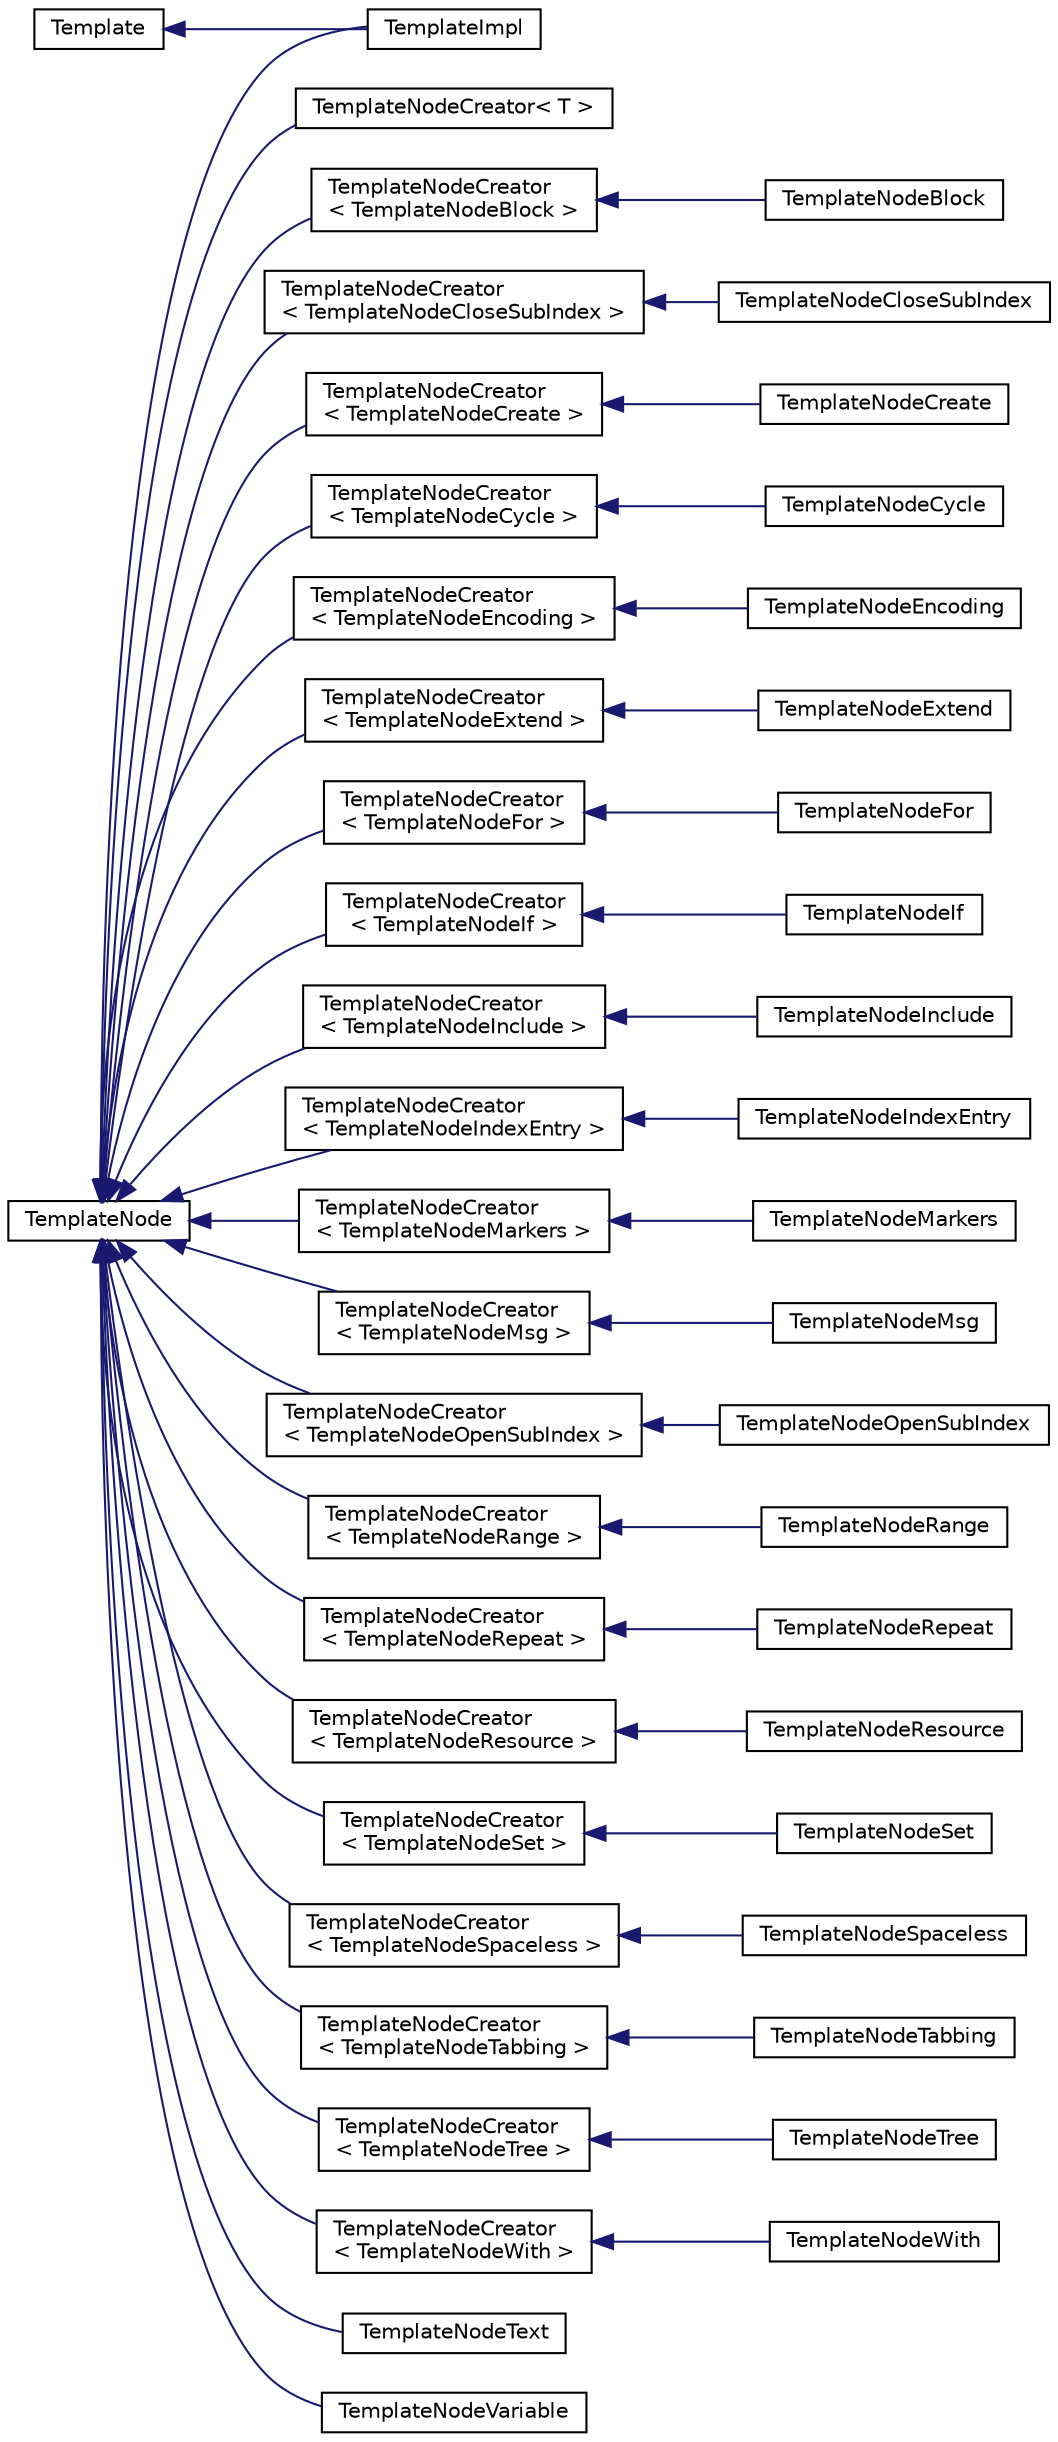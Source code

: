 digraph "Graphical Class Hierarchy"
{
 // INTERACTIVE_SVG=YES
 // LATEX_PDF_SIZE
  edge [fontname="Helvetica",fontsize="10",labelfontname="Helvetica",labelfontsize="10"];
  node [fontname="Helvetica",fontsize="10",shape=record];
  rankdir="LR";
  Node233 [label="Template",height=0.2,width=0.4,color="black", fillcolor="white", style="filled",URL="$d5/de9/class_template.html",tooltip="Abstract interface for a template."];
  Node233 -> Node1 [dir="back",color="midnightblue",fontsize="10",style="solid",fontname="Helvetica"];
  Node1 [label="TemplateImpl",height=0.2,width=0.4,color="black", fillcolor="white", style="filled",URL="$d6/d07/class_template_impl.html",tooltip="Internal class representing the implementation of a template."];
  Node0 [label="TemplateNode",height=0.2,width=0.4,color="black", fillcolor="white", style="filled",URL="$d6/d53/class_template_node.html",tooltip="Base class of all nodes in a template's AST."];
  Node0 -> Node1 [dir="back",color="midnightblue",fontsize="10",style="solid",fontname="Helvetica"];
  Node0 -> Node2 [dir="back",color="midnightblue",fontsize="10",style="solid",fontname="Helvetica"];
  Node2 [label="TemplateNodeCreator\< T \>",height=0.2,width=0.4,color="black", fillcolor="white", style="filled",URL="$d8/d78/class_template_node_creator.html",tooltip="Helper class for creating template AST tag nodes and returning the template for a given node."];
  Node0 -> Node3 [dir="back",color="midnightblue",fontsize="10",style="solid",fontname="Helvetica"];
  Node3 [label="TemplateNodeCreator\l\< TemplateNodeBlock \>",height=0.2,width=0.4,color="black", fillcolor="white", style="filled",URL="$d8/d78/class_template_node_creator.html",tooltip=" "];
  Node3 -> Node4 [dir="back",color="midnightblue",fontsize="10",style="solid",fontname="Helvetica"];
  Node4 [label="TemplateNodeBlock",height=0.2,width=0.4,color="black", fillcolor="white", style="filled",URL="$d2/de0/class_template_node_block.html",tooltip="Class representing a 'block' tag in a template."];
  Node0 -> Node5 [dir="back",color="midnightblue",fontsize="10",style="solid",fontname="Helvetica"];
  Node5 [label="TemplateNodeCreator\l\< TemplateNodeCloseSubIndex \>",height=0.2,width=0.4,color="black", fillcolor="white", style="filled",URL="$d8/d78/class_template_node_creator.html",tooltip=" "];
  Node5 -> Node6 [dir="back",color="midnightblue",fontsize="10",style="solid",fontname="Helvetica"];
  Node6 [label="TemplateNodeCloseSubIndex",height=0.2,width=0.4,color="black", fillcolor="white", style="filled",URL="$dd/dff/class_template_node_close_sub_index.html",tooltip="Class representing an 'closesubindex' tag in a template."];
  Node0 -> Node7 [dir="back",color="midnightblue",fontsize="10",style="solid",fontname="Helvetica"];
  Node7 [label="TemplateNodeCreator\l\< TemplateNodeCreate \>",height=0.2,width=0.4,color="black", fillcolor="white", style="filled",URL="$d8/d78/class_template_node_creator.html",tooltip=" "];
  Node7 -> Node8 [dir="back",color="midnightblue",fontsize="10",style="solid",fontname="Helvetica"];
  Node8 [label="TemplateNodeCreate",height=0.2,width=0.4,color="black", fillcolor="white", style="filled",URL="$d5/dcd/class_template_node_create.html",tooltip="Class representing an 'create' tag in a template."];
  Node0 -> Node9 [dir="back",color="midnightblue",fontsize="10",style="solid",fontname="Helvetica"];
  Node9 [label="TemplateNodeCreator\l\< TemplateNodeCycle \>",height=0.2,width=0.4,color="black", fillcolor="white", style="filled",URL="$d8/d78/class_template_node_creator.html",tooltip=" "];
  Node9 -> Node10 [dir="back",color="midnightblue",fontsize="10",style="solid",fontname="Helvetica"];
  Node10 [label="TemplateNodeCycle",height=0.2,width=0.4,color="black", fillcolor="white", style="filled",URL="$d3/d37/class_template_node_cycle.html",tooltip="Class representing an 'cycle' tag in a template."];
  Node0 -> Node11 [dir="back",color="midnightblue",fontsize="10",style="solid",fontname="Helvetica"];
  Node11 [label="TemplateNodeCreator\l\< TemplateNodeEncoding \>",height=0.2,width=0.4,color="black", fillcolor="white", style="filled",URL="$d8/d78/class_template_node_creator.html",tooltip=" "];
  Node11 -> Node12 [dir="back",color="midnightblue",fontsize="10",style="solid",fontname="Helvetica"];
  Node12 [label="TemplateNodeEncoding",height=0.2,width=0.4,color="black", fillcolor="white", style="filled",URL="$d3/d38/class_template_node_encoding.html",tooltip="Class representing the 'encoding' tag in a template."];
  Node0 -> Node13 [dir="back",color="midnightblue",fontsize="10",style="solid",fontname="Helvetica"];
  Node13 [label="TemplateNodeCreator\l\< TemplateNodeExtend \>",height=0.2,width=0.4,color="black", fillcolor="white", style="filled",URL="$d8/d78/class_template_node_creator.html",tooltip=" "];
  Node13 -> Node14 [dir="back",color="midnightblue",fontsize="10",style="solid",fontname="Helvetica"];
  Node14 [label="TemplateNodeExtend",height=0.2,width=0.4,color="black", fillcolor="white", style="filled",URL="$d0/d21/class_template_node_extend.html",tooltip="Class representing a 'extend' tag in a template."];
  Node0 -> Node15 [dir="back",color="midnightblue",fontsize="10",style="solid",fontname="Helvetica"];
  Node15 [label="TemplateNodeCreator\l\< TemplateNodeFor \>",height=0.2,width=0.4,color="black", fillcolor="white", style="filled",URL="$d8/d78/class_template_node_creator.html",tooltip=" "];
  Node15 -> Node16 [dir="back",color="midnightblue",fontsize="10",style="solid",fontname="Helvetica"];
  Node16 [label="TemplateNodeFor",height=0.2,width=0.4,color="black", fillcolor="white", style="filled",URL="$d5/da1/class_template_node_for.html",tooltip="Class representing a 'for' tag in a template."];
  Node0 -> Node17 [dir="back",color="midnightblue",fontsize="10",style="solid",fontname="Helvetica"];
  Node17 [label="TemplateNodeCreator\l\< TemplateNodeIf \>",height=0.2,width=0.4,color="black", fillcolor="white", style="filled",URL="$d8/d78/class_template_node_creator.html",tooltip=" "];
  Node17 -> Node18 [dir="back",color="midnightblue",fontsize="10",style="solid",fontname="Helvetica"];
  Node18 [label="TemplateNodeIf",height=0.2,width=0.4,color="black", fillcolor="white", style="filled",URL="$d8/d38/class_template_node_if.html",tooltip="Class representing an 'if' tag in a template."];
  Node0 -> Node19 [dir="back",color="midnightblue",fontsize="10",style="solid",fontname="Helvetica"];
  Node19 [label="TemplateNodeCreator\l\< TemplateNodeInclude \>",height=0.2,width=0.4,color="black", fillcolor="white", style="filled",URL="$d8/d78/class_template_node_creator.html",tooltip=" "];
  Node19 -> Node20 [dir="back",color="midnightblue",fontsize="10",style="solid",fontname="Helvetica"];
  Node20 [label="TemplateNodeInclude",height=0.2,width=0.4,color="black", fillcolor="white", style="filled",URL="$da/d4b/class_template_node_include.html",tooltip="Class representing an 'include' tag in a template."];
  Node0 -> Node21 [dir="back",color="midnightblue",fontsize="10",style="solid",fontname="Helvetica"];
  Node21 [label="TemplateNodeCreator\l\< TemplateNodeIndexEntry \>",height=0.2,width=0.4,color="black", fillcolor="white", style="filled",URL="$d8/d78/class_template_node_creator.html",tooltip=" "];
  Node21 -> Node22 [dir="back",color="midnightblue",fontsize="10",style="solid",fontname="Helvetica"];
  Node22 [label="TemplateNodeIndexEntry",height=0.2,width=0.4,color="black", fillcolor="white", style="filled",URL="$da/ddd/class_template_node_index_entry.html",tooltip="Class representing an 'indexentry' tag in a template."];
  Node0 -> Node23 [dir="back",color="midnightblue",fontsize="10",style="solid",fontname="Helvetica"];
  Node23 [label="TemplateNodeCreator\l\< TemplateNodeMarkers \>",height=0.2,width=0.4,color="black", fillcolor="white", style="filled",URL="$d8/d78/class_template_node_creator.html",tooltip=" "];
  Node23 -> Node24 [dir="back",color="midnightblue",fontsize="10",style="solid",fontname="Helvetica"];
  Node24 [label="TemplateNodeMarkers",height=0.2,width=0.4,color="black", fillcolor="white", style="filled",URL="$d9/d8f/class_template_node_markers.html",tooltip="Class representing an 'markers' tag in a template."];
  Node0 -> Node25 [dir="back",color="midnightblue",fontsize="10",style="solid",fontname="Helvetica"];
  Node25 [label="TemplateNodeCreator\l\< TemplateNodeMsg \>",height=0.2,width=0.4,color="black", fillcolor="white", style="filled",URL="$d8/d78/class_template_node_creator.html",tooltip=" "];
  Node25 -> Node26 [dir="back",color="midnightblue",fontsize="10",style="solid",fontname="Helvetica"];
  Node26 [label="TemplateNodeMsg",height=0.2,width=0.4,color="black", fillcolor="white", style="filled",URL="$d4/d50/class_template_node_msg.html",tooltip="Class representing an 'markers' tag in a template."];
  Node0 -> Node27 [dir="back",color="midnightblue",fontsize="10",style="solid",fontname="Helvetica"];
  Node27 [label="TemplateNodeCreator\l\< TemplateNodeOpenSubIndex \>",height=0.2,width=0.4,color="black", fillcolor="white", style="filled",URL="$d8/d78/class_template_node_creator.html",tooltip=" "];
  Node27 -> Node28 [dir="back",color="midnightblue",fontsize="10",style="solid",fontname="Helvetica"];
  Node28 [label="TemplateNodeOpenSubIndex",height=0.2,width=0.4,color="black", fillcolor="white", style="filled",URL="$d6/d20/class_template_node_open_sub_index.html",tooltip="Class representing an 'opensubindex' tag in a template."];
  Node0 -> Node29 [dir="back",color="midnightblue",fontsize="10",style="solid",fontname="Helvetica"];
  Node29 [label="TemplateNodeCreator\l\< TemplateNodeRange \>",height=0.2,width=0.4,color="black", fillcolor="white", style="filled",URL="$d8/d78/class_template_node_creator.html",tooltip=" "];
  Node29 -> Node30 [dir="back",color="midnightblue",fontsize="10",style="solid",fontname="Helvetica"];
  Node30 [label="TemplateNodeRange",height=0.2,width=0.4,color="black", fillcolor="white", style="filled",URL="$d6/d83/class_template_node_range.html",tooltip="Class representing a 'range' tag in a template."];
  Node0 -> Node31 [dir="back",color="midnightblue",fontsize="10",style="solid",fontname="Helvetica"];
  Node31 [label="TemplateNodeCreator\l\< TemplateNodeRepeat \>",height=0.2,width=0.4,color="black", fillcolor="white", style="filled",URL="$d8/d78/class_template_node_creator.html",tooltip=" "];
  Node31 -> Node32 [dir="back",color="midnightblue",fontsize="10",style="solid",fontname="Helvetica"];
  Node32 [label="TemplateNodeRepeat",height=0.2,width=0.4,color="black", fillcolor="white", style="filled",URL="$db/d54/class_template_node_repeat.html",tooltip="Class representing a 'for' tag in a template."];
  Node0 -> Node33 [dir="back",color="midnightblue",fontsize="10",style="solid",fontname="Helvetica"];
  Node33 [label="TemplateNodeCreator\l\< TemplateNodeResource \>",height=0.2,width=0.4,color="black", fillcolor="white", style="filled",URL="$d8/d78/class_template_node_creator.html",tooltip=" "];
  Node33 -> Node34 [dir="back",color="midnightblue",fontsize="10",style="solid",fontname="Helvetica"];
  Node34 [label="TemplateNodeResource",height=0.2,width=0.4,color="black", fillcolor="white", style="filled",URL="$d8/d57/class_template_node_resource.html",tooltip="Class representing an 'markers' tag in a template."];
  Node0 -> Node35 [dir="back",color="midnightblue",fontsize="10",style="solid",fontname="Helvetica"];
  Node35 [label="TemplateNodeCreator\l\< TemplateNodeSet \>",height=0.2,width=0.4,color="black", fillcolor="white", style="filled",URL="$d8/d78/class_template_node_creator.html",tooltip=" "];
  Node35 -> Node36 [dir="back",color="midnightblue",fontsize="10",style="solid",fontname="Helvetica"];
  Node36 [label="TemplateNodeSet",height=0.2,width=0.4,color="black", fillcolor="white", style="filled",URL="$d3/d86/class_template_node_set.html",tooltip="Class representing an 'set' tag in a template."];
  Node0 -> Node37 [dir="back",color="midnightblue",fontsize="10",style="solid",fontname="Helvetica"];
  Node37 [label="TemplateNodeCreator\l\< TemplateNodeSpaceless \>",height=0.2,width=0.4,color="black", fillcolor="white", style="filled",URL="$d8/d78/class_template_node_creator.html",tooltip=" "];
  Node37 -> Node38 [dir="back",color="midnightblue",fontsize="10",style="solid",fontname="Helvetica"];
  Node38 [label="TemplateNodeSpaceless",height=0.2,width=0.4,color="black", fillcolor="white", style="filled",URL="$df/dc6/class_template_node_spaceless.html",tooltip="Class representing an 'spaceless' tag in a template."];
  Node0 -> Node39 [dir="back",color="midnightblue",fontsize="10",style="solid",fontname="Helvetica"];
  Node39 [label="TemplateNodeCreator\l\< TemplateNodeTabbing \>",height=0.2,width=0.4,color="black", fillcolor="white", style="filled",URL="$d8/d78/class_template_node_creator.html",tooltip=" "];
  Node39 -> Node40 [dir="back",color="midnightblue",fontsize="10",style="solid",fontname="Helvetica"];
  Node40 [label="TemplateNodeTabbing",height=0.2,width=0.4,color="black", fillcolor="white", style="filled",URL="$da/da1/class_template_node_tabbing.html",tooltip="Class representing an 'tabbing' tag in a template."];
  Node0 -> Node41 [dir="back",color="midnightblue",fontsize="10",style="solid",fontname="Helvetica"];
  Node41 [label="TemplateNodeCreator\l\< TemplateNodeTree \>",height=0.2,width=0.4,color="black", fillcolor="white", style="filled",URL="$d8/d78/class_template_node_creator.html",tooltip=" "];
  Node41 -> Node42 [dir="back",color="midnightblue",fontsize="10",style="solid",fontname="Helvetica"];
  Node42 [label="TemplateNodeTree",height=0.2,width=0.4,color="black", fillcolor="white", style="filled",URL="$d8/d31/class_template_node_tree.html",tooltip="Class representing an 'tree' tag in a template."];
  Node0 -> Node43 [dir="back",color="midnightblue",fontsize="10",style="solid",fontname="Helvetica"];
  Node43 [label="TemplateNodeCreator\l\< TemplateNodeWith \>",height=0.2,width=0.4,color="black", fillcolor="white", style="filled",URL="$d8/d78/class_template_node_creator.html",tooltip=" "];
  Node43 -> Node44 [dir="back",color="midnightblue",fontsize="10",style="solid",fontname="Helvetica"];
  Node44 [label="TemplateNodeWith",height=0.2,width=0.4,color="black", fillcolor="white", style="filled",URL="$d6/df7/class_template_node_with.html",tooltip="Class representing an 'with' tag in a template."];
  Node0 -> Node45 [dir="back",color="midnightblue",fontsize="10",style="solid",fontname="Helvetica"];
  Node45 [label="TemplateNodeText",height=0.2,width=0.4,color="black", fillcolor="white", style="filled",URL="$d9/daf/class_template_node_text.html",tooltip="Class representing a piece of plain text in a template."];
  Node0 -> Node46 [dir="back",color="midnightblue",fontsize="10",style="solid",fontname="Helvetica"];
  Node46 [label="TemplateNodeVariable",height=0.2,width=0.4,color="black", fillcolor="white", style="filled",URL="$d9/d06/class_template_node_variable.html",tooltip="Class representing a variable in a template."];
}
